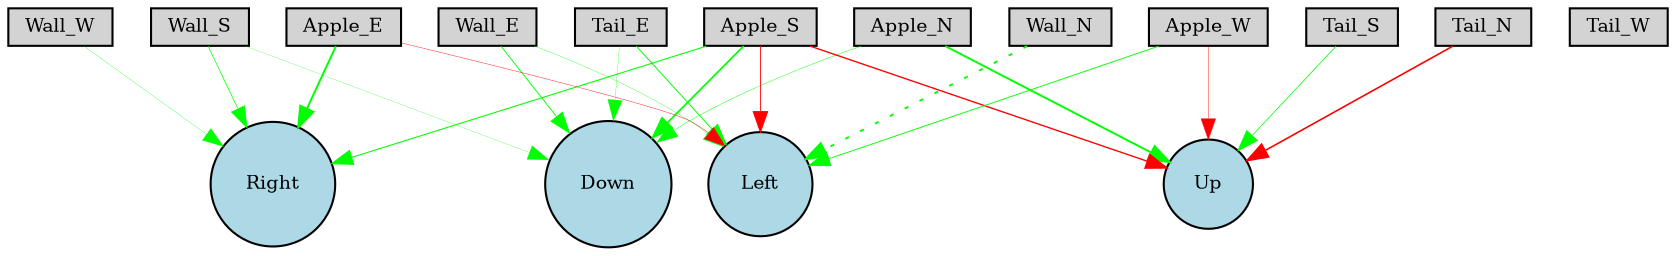 digraph {
	node [fontsize=9 height=0.2 shape=circle width=0.2]
	Wall_N [fillcolor=lightgray shape=box style=filled]
	Wall_S [fillcolor=lightgray shape=box style=filled]
	Wall_E [fillcolor=lightgray shape=box style=filled]
	Wall_W [fillcolor=lightgray shape=box style=filled]
	Tail_N [fillcolor=lightgray shape=box style=filled]
	Tail_S [fillcolor=lightgray shape=box style=filled]
	Tail_E [fillcolor=lightgray shape=box style=filled]
	Tail_W [fillcolor=lightgray shape=box style=filled]
	Apple_N [fillcolor=lightgray shape=box style=filled]
	Apple_S [fillcolor=lightgray shape=box style=filled]
	Apple_E [fillcolor=lightgray shape=box style=filled]
	Apple_W [fillcolor=lightgray shape=box style=filled]
	Up [fillcolor=lightblue style=filled]
	Left [fillcolor=lightblue style=filled]
	Down [fillcolor=lightblue style=filled]
	Right [fillcolor=lightblue style=filled]
	Apple_W -> Left [color=green penwidth=0.434453937647827 style=solid]
	Apple_N -> Down [color=green penwidth=0.2134600545248626 style=solid]
	Wall_W -> Right [color=green penwidth=0.13903601447825725 style=solid]
	Tail_S -> Up [color=green penwidth=0.36527783568986627 style=solid]
	Apple_E -> Left [color=red penwidth=0.19811464533424822 style=solid]
	Apple_S -> Right [color=green penwidth=0.5054238700069157 style=solid]
	Wall_N -> Left [color=green penwidth=0.9084793492630264 style=dotted]
	Wall_E -> Down [color=green penwidth=0.43257292076912646 style=solid]
	Tail_N -> Up [color=red penwidth=0.7756499866010166 style=solid]
	Wall_S -> Right [color=green penwidth=0.34446650772283 style=solid]
	Apple_S -> Up [color=red penwidth=0.6503675751476639 style=solid]
	Tail_E -> Down [color=green penwidth=0.14234797324817816 style=solid]
	Apple_S -> Left [color=red penwidth=0.42031398972987677 style=solid]
	Apple_E -> Right [color=green penwidth=0.9308181440340542 style=solid]
	Wall_E -> Left [color=green penwidth=0.1533693665555394 style=solid]
	Apple_N -> Up [color=green penwidth=0.9243637562689343 style=solid]
	Wall_S -> Down [color=green penwidth=0.11484714500637705 style=solid]
	Apple_W -> Up [color=red penwidth=0.20568464608634224 style=solid]
	Tail_E -> Left [color=green penwidth=0.46349421199989094 style=solid]
	Apple_S -> Down [color=green penwidth=0.8055920728774548 style=solid]
}
